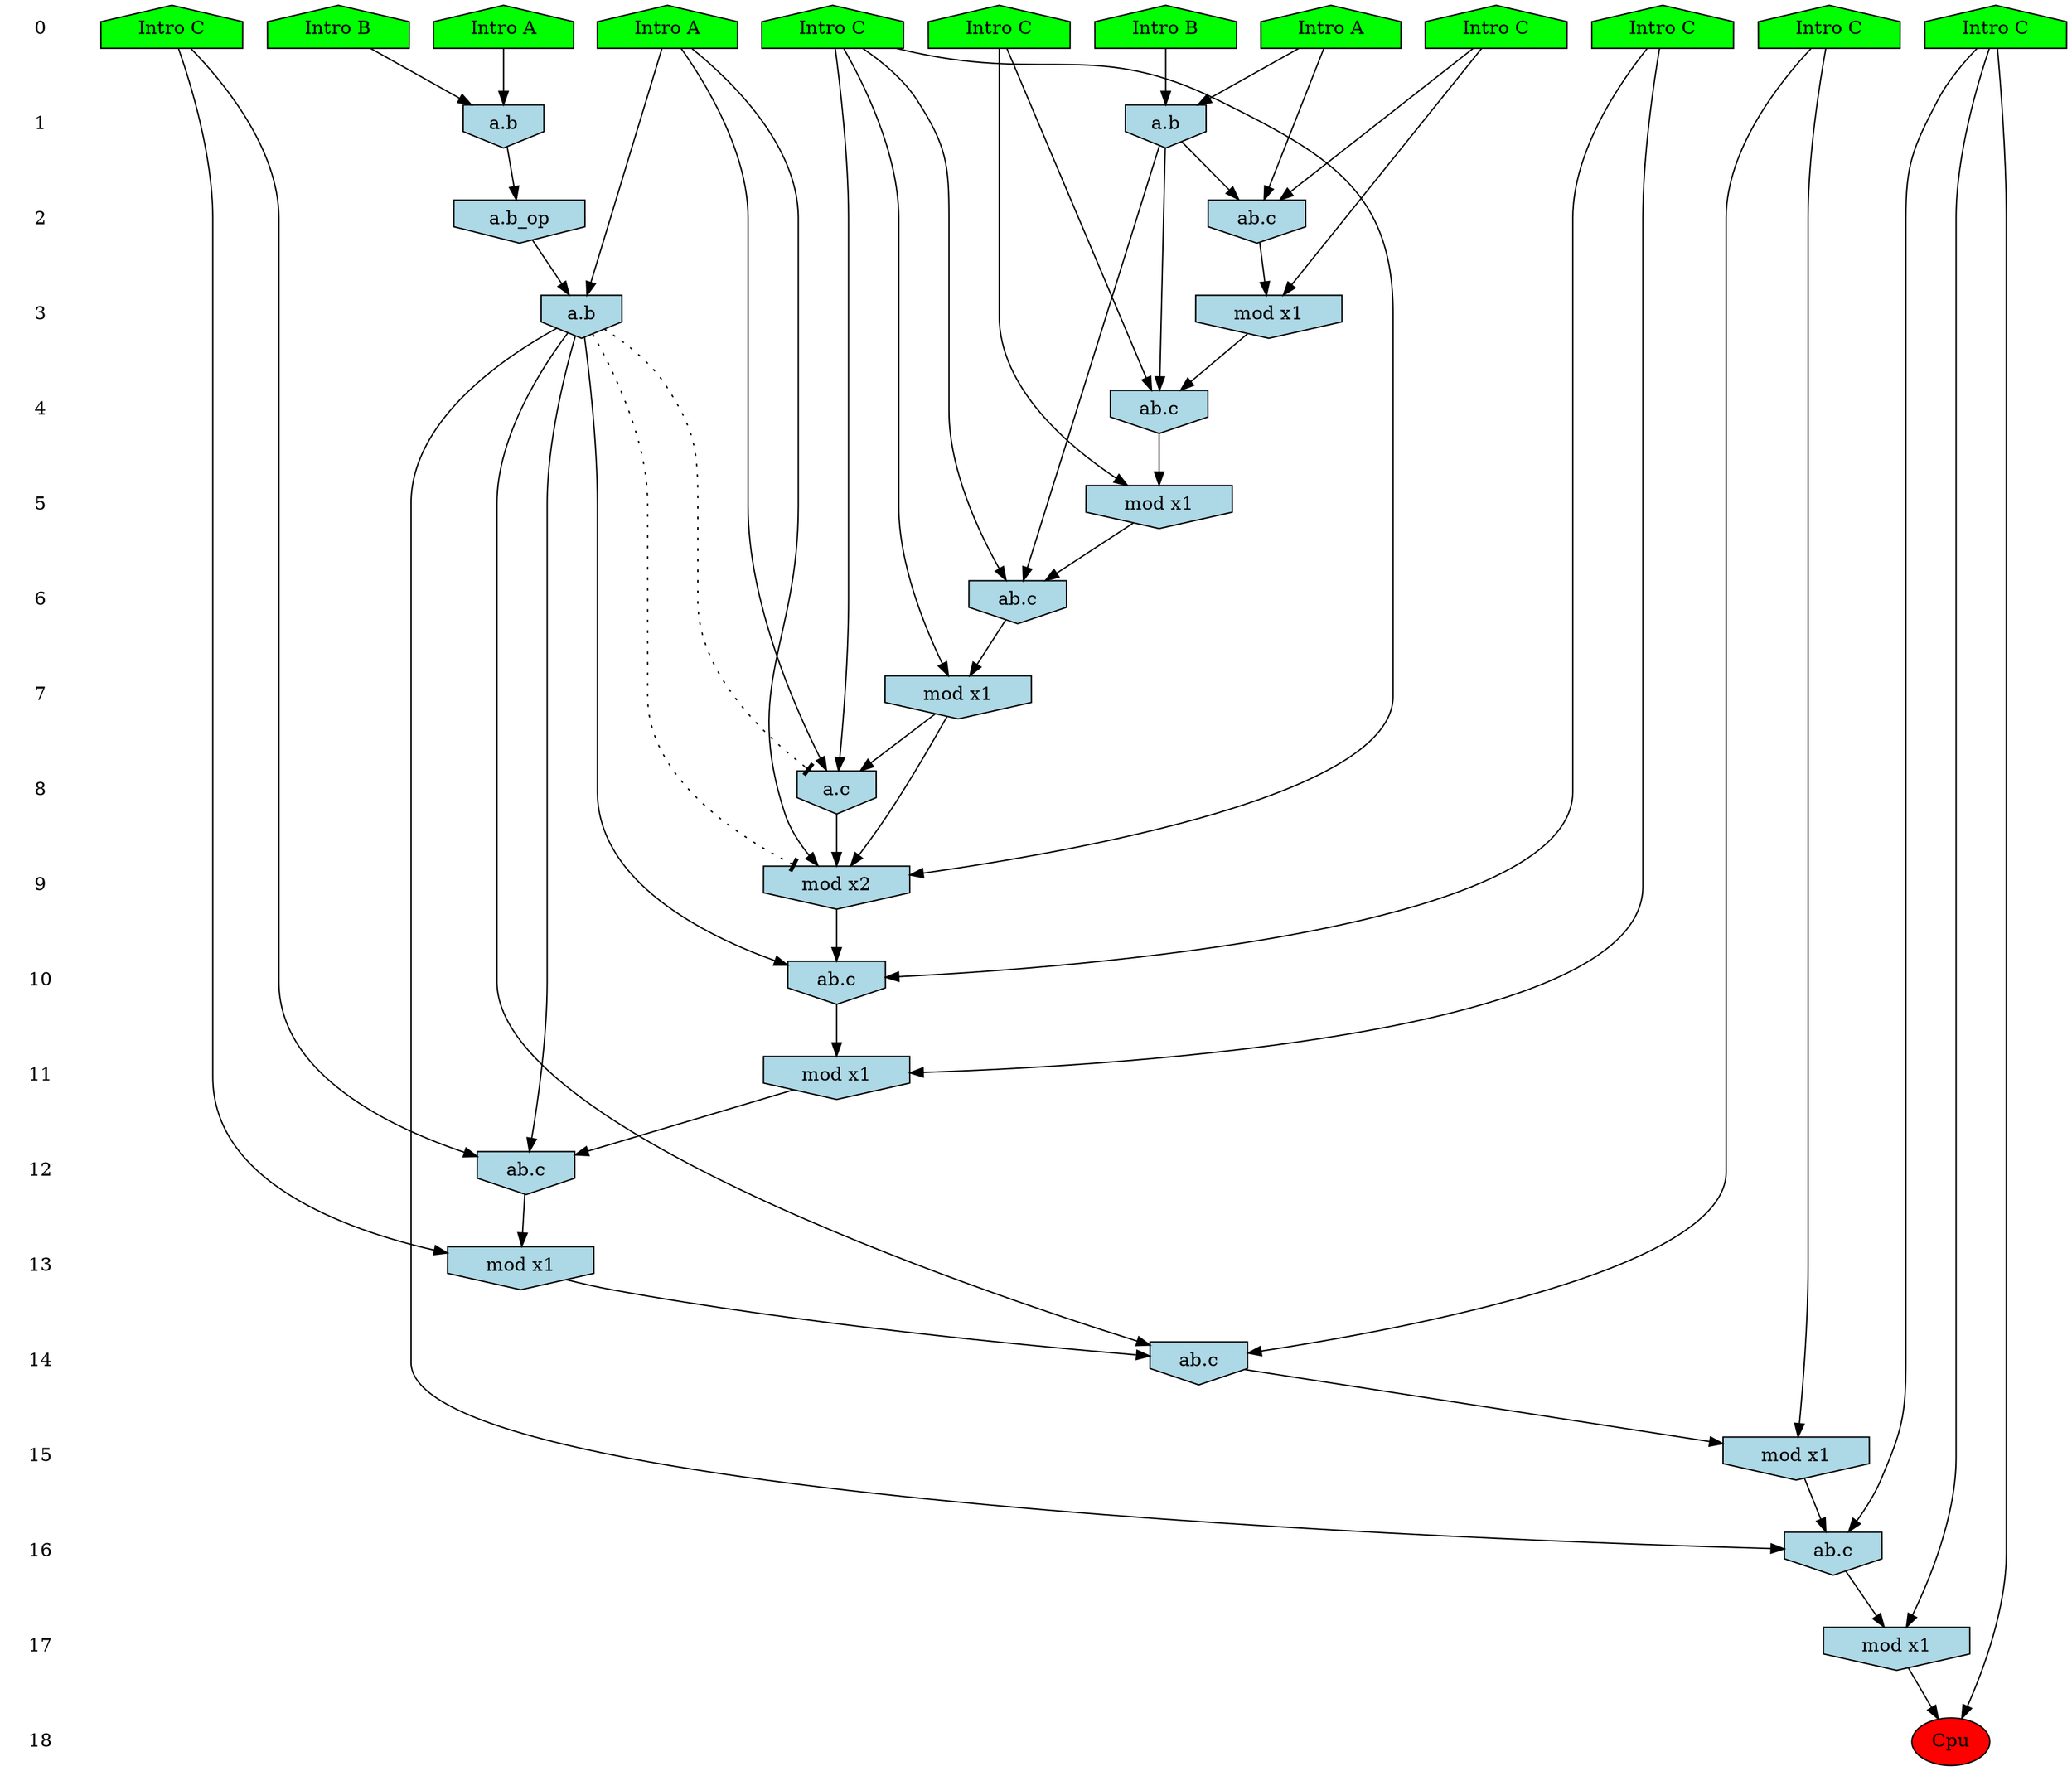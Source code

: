 /* Compression of 1 causal flows obtained in average at 1.233641E+01 t.u */
/* Compressed causal flows were: [1838] */
digraph G{
 ranksep=.5 ; 
{ rank = same ; "0" [shape=plaintext] ; node_1 [label ="Intro A", shape=house, style=filled, fillcolor=green] ;
node_2 [label ="Intro A", shape=house, style=filled, fillcolor=green] ;
node_3 [label ="Intro B", shape=house, style=filled, fillcolor=green] ;
node_4 [label ="Intro B", shape=house, style=filled, fillcolor=green] ;
node_5 [label ="Intro A", shape=house, style=filled, fillcolor=green] ;
node_6 [label ="Intro C", shape=house, style=filled, fillcolor=green] ;
node_7 [label ="Intro C", shape=house, style=filled, fillcolor=green] ;
node_8 [label ="Intro C", shape=house, style=filled, fillcolor=green] ;
node_9 [label ="Intro C", shape=house, style=filled, fillcolor=green] ;
node_10 [label ="Intro C", shape=house, style=filled, fillcolor=green] ;
node_11 [label ="Intro C", shape=house, style=filled, fillcolor=green] ;
node_12 [label ="Intro C", shape=house, style=filled, fillcolor=green] ;
}
{ rank = same ; "1" [shape=plaintext] ; node_13 [label="a.b", shape=invhouse, style=filled, fillcolor = lightblue] ;
node_16 [label="a.b", shape=invhouse, style=filled, fillcolor = lightblue] ;
}
{ rank = same ; "2" [shape=plaintext] ; node_14 [label="ab.c", shape=invhouse, style=filled, fillcolor = lightblue] ;
node_19 [label="a.b_op", shape=invhouse, style=filled, fillcolor = lightblue] ;
}
{ rank = same ; "3" [shape=plaintext] ; node_15 [label="mod x1", shape=invhouse, style=filled, fillcolor = lightblue] ;
node_24 [label="a.b", shape=invhouse, style=filled, fillcolor = lightblue] ;
}
{ rank = same ; "4" [shape=plaintext] ; node_17 [label="ab.c", shape=invhouse, style=filled, fillcolor = lightblue] ;
}
{ rank = same ; "5" [shape=plaintext] ; node_18 [label="mod x1", shape=invhouse, style=filled, fillcolor = lightblue] ;
}
{ rank = same ; "6" [shape=plaintext] ; node_20 [label="ab.c", shape=invhouse, style=filled, fillcolor = lightblue] ;
}
{ rank = same ; "7" [shape=plaintext] ; node_21 [label="mod x1", shape=invhouse, style=filled, fillcolor = lightblue] ;
}
{ rank = same ; "8" [shape=plaintext] ; node_22 [label="a.c", shape=invhouse, style=filled, fillcolor = lightblue] ;
}
{ rank = same ; "9" [shape=plaintext] ; node_23 [label="mod x2", shape=invhouse, style=filled, fillcolor = lightblue] ;
}
{ rank = same ; "10" [shape=plaintext] ; node_25 [label="ab.c", shape=invhouse, style=filled, fillcolor = lightblue] ;
}
{ rank = same ; "11" [shape=plaintext] ; node_26 [label="mod x1", shape=invhouse, style=filled, fillcolor = lightblue] ;
}
{ rank = same ; "12" [shape=plaintext] ; node_27 [label="ab.c", shape=invhouse, style=filled, fillcolor = lightblue] ;
}
{ rank = same ; "13" [shape=plaintext] ; node_28 [label="mod x1", shape=invhouse, style=filled, fillcolor = lightblue] ;
}
{ rank = same ; "14" [shape=plaintext] ; node_29 [label="ab.c", shape=invhouse, style=filled, fillcolor = lightblue] ;
}
{ rank = same ; "15" [shape=plaintext] ; node_30 [label="mod x1", shape=invhouse, style=filled, fillcolor = lightblue] ;
}
{ rank = same ; "16" [shape=plaintext] ; node_31 [label="ab.c", shape=invhouse, style=filled, fillcolor = lightblue] ;
}
{ rank = same ; "17" [shape=plaintext] ; node_32 [label="mod x1", shape=invhouse, style=filled, fillcolor = lightblue] ;
}
{ rank = same ; "18" [shape=plaintext] ; node_33 [label ="Cpu", style=filled, fillcolor=red] ;
}
"0" -> "1" [style="invis"]; 
"1" -> "2" [style="invis"]; 
"2" -> "3" [style="invis"]; 
"3" -> "4" [style="invis"]; 
"4" -> "5" [style="invis"]; 
"5" -> "6" [style="invis"]; 
"6" -> "7" [style="invis"]; 
"7" -> "8" [style="invis"]; 
"8" -> "9" [style="invis"]; 
"9" -> "10" [style="invis"]; 
"10" -> "11" [style="invis"]; 
"11" -> "12" [style="invis"]; 
"12" -> "13" [style="invis"]; 
"13" -> "14" [style="invis"]; 
"14" -> "15" [style="invis"]; 
"15" -> "16" [style="invis"]; 
"16" -> "17" [style="invis"]; 
"17" -> "18" [style="invis"]; 
node_4 -> node_13
node_5 -> node_13
node_5 -> node_14
node_9 -> node_14
node_13 -> node_14
node_9 -> node_15
node_14 -> node_15
node_2 -> node_16
node_3 -> node_16
node_11 -> node_17
node_13 -> node_17
node_15 -> node_17
node_11 -> node_18
node_17 -> node_18
node_16 -> node_19
node_12 -> node_20
node_13 -> node_20
node_18 -> node_20
node_12 -> node_21
node_20 -> node_21
node_1 -> node_22
node_12 -> node_22
node_21 -> node_22
node_1 -> node_23
node_12 -> node_23
node_21 -> node_23
node_22 -> node_23
node_1 -> node_24
node_19 -> node_24
node_6 -> node_25
node_23 -> node_25
node_24 -> node_25
node_6 -> node_26
node_25 -> node_26
node_7 -> node_27
node_24 -> node_27
node_26 -> node_27
node_7 -> node_28
node_27 -> node_28
node_10 -> node_29
node_24 -> node_29
node_28 -> node_29
node_10 -> node_30
node_29 -> node_30
node_8 -> node_31
node_24 -> node_31
node_30 -> node_31
node_8 -> node_32
node_31 -> node_32
node_8 -> node_33
node_32 -> node_33
node_24 -> node_23 [style=dotted, arrowhead = tee] 
node_24 -> node_22 [style=dotted, arrowhead = tee] 
}
/*
 Dot generation time: 0.001957
*/